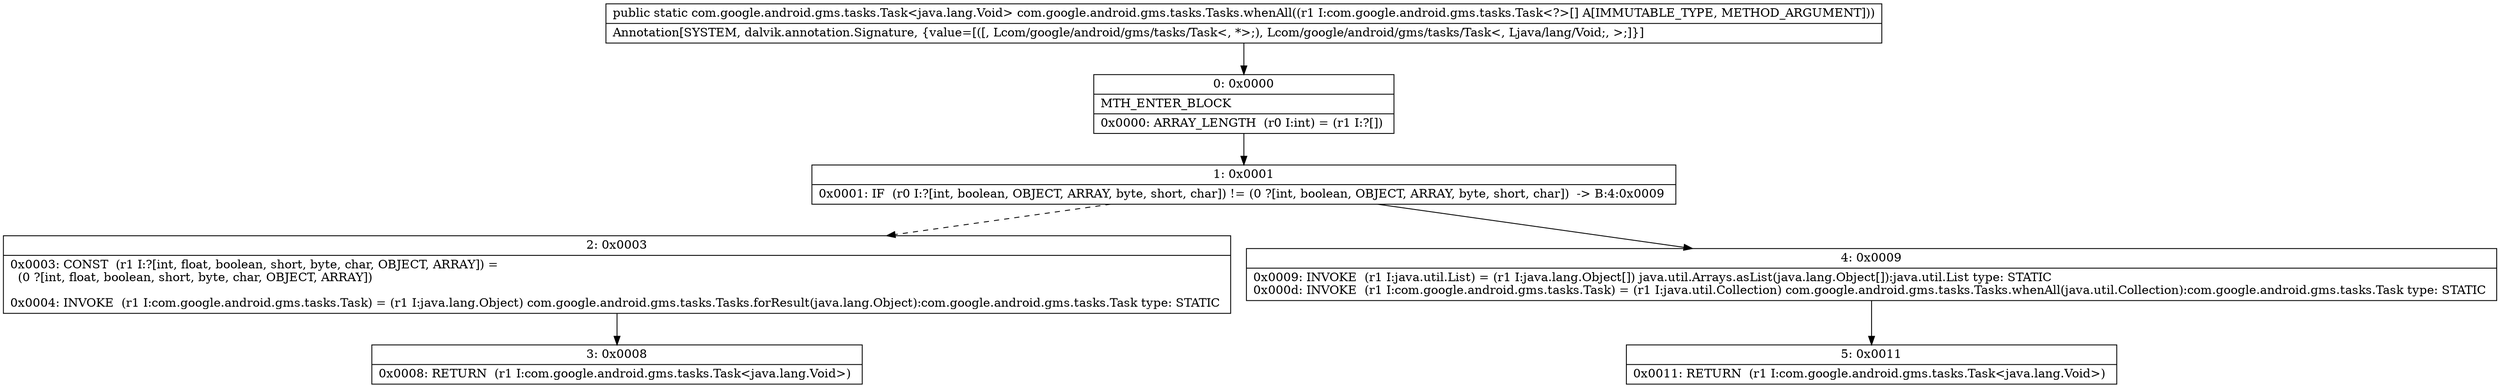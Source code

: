 digraph "CFG forcom.google.android.gms.tasks.Tasks.whenAll([Lcom\/google\/android\/gms\/tasks\/Task;)Lcom\/google\/android\/gms\/tasks\/Task;" {
Node_0 [shape=record,label="{0\:\ 0x0000|MTH_ENTER_BLOCK\l|0x0000: ARRAY_LENGTH  (r0 I:int) = (r1 I:?[]) \l}"];
Node_1 [shape=record,label="{1\:\ 0x0001|0x0001: IF  (r0 I:?[int, boolean, OBJECT, ARRAY, byte, short, char]) != (0 ?[int, boolean, OBJECT, ARRAY, byte, short, char])  \-\> B:4:0x0009 \l}"];
Node_2 [shape=record,label="{2\:\ 0x0003|0x0003: CONST  (r1 I:?[int, float, boolean, short, byte, char, OBJECT, ARRAY]) = \l  (0 ?[int, float, boolean, short, byte, char, OBJECT, ARRAY])\l \l0x0004: INVOKE  (r1 I:com.google.android.gms.tasks.Task) = (r1 I:java.lang.Object) com.google.android.gms.tasks.Tasks.forResult(java.lang.Object):com.google.android.gms.tasks.Task type: STATIC \l}"];
Node_3 [shape=record,label="{3\:\ 0x0008|0x0008: RETURN  (r1 I:com.google.android.gms.tasks.Task\<java.lang.Void\>) \l}"];
Node_4 [shape=record,label="{4\:\ 0x0009|0x0009: INVOKE  (r1 I:java.util.List) = (r1 I:java.lang.Object[]) java.util.Arrays.asList(java.lang.Object[]):java.util.List type: STATIC \l0x000d: INVOKE  (r1 I:com.google.android.gms.tasks.Task) = (r1 I:java.util.Collection) com.google.android.gms.tasks.Tasks.whenAll(java.util.Collection):com.google.android.gms.tasks.Task type: STATIC \l}"];
Node_5 [shape=record,label="{5\:\ 0x0011|0x0011: RETURN  (r1 I:com.google.android.gms.tasks.Task\<java.lang.Void\>) \l}"];
MethodNode[shape=record,label="{public static com.google.android.gms.tasks.Task\<java.lang.Void\> com.google.android.gms.tasks.Tasks.whenAll((r1 I:com.google.android.gms.tasks.Task\<?\>[] A[IMMUTABLE_TYPE, METHOD_ARGUMENT]))  | Annotation[SYSTEM, dalvik.annotation.Signature, \{value=[([, Lcom\/google\/android\/gms\/tasks\/Task\<, *\>;), Lcom\/google\/android\/gms\/tasks\/Task\<, Ljava\/lang\/Void;, \>;]\}]\l}"];
MethodNode -> Node_0;
Node_0 -> Node_1;
Node_1 -> Node_2[style=dashed];
Node_1 -> Node_4;
Node_2 -> Node_3;
Node_4 -> Node_5;
}

